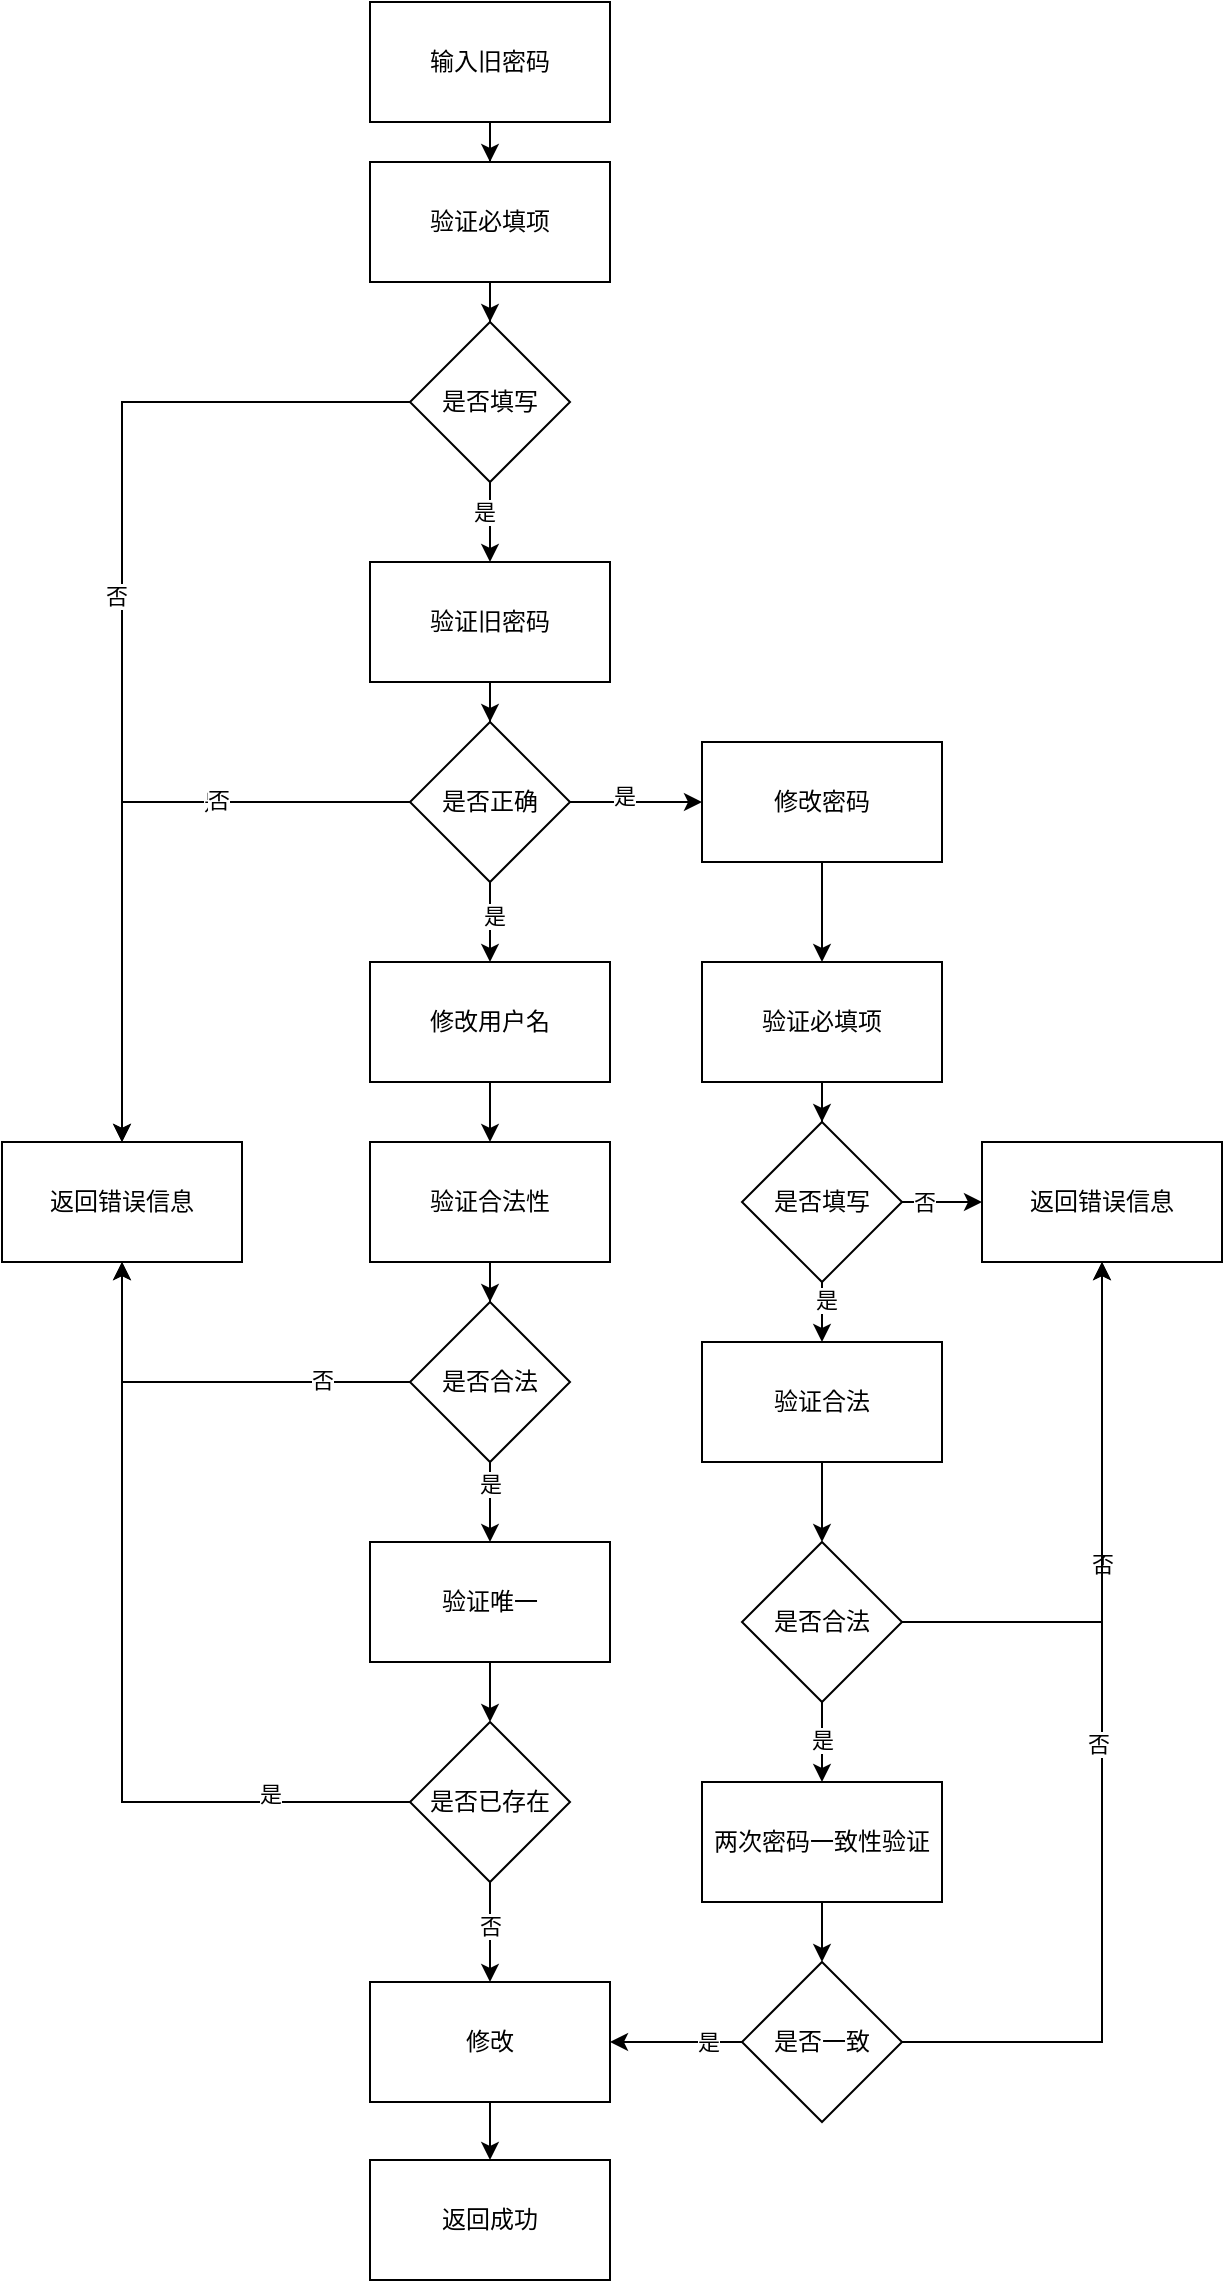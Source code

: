<mxfile version="21.6.6" type="github">
  <diagram name="第 1 页" id="3MeA3Xyt5cZuB8qbz1xq">
    <mxGraphModel dx="2074" dy="1078" grid="1" gridSize="10" guides="1" tooltips="1" connect="1" arrows="1" fold="1" page="1" pageScale="1" pageWidth="827" pageHeight="1169" math="0" shadow="0">
      <root>
        <mxCell id="0" />
        <mxCell id="1" parent="0" />
        <mxCell id="SVGYXItaaRqdbnI5Gegd-3" value="" style="edgeStyle=orthogonalEdgeStyle;rounded=0;orthogonalLoop=1;jettySize=auto;html=1;" edge="1" parent="1" source="SVGYXItaaRqdbnI5Gegd-1" target="SVGYXItaaRqdbnI5Gegd-2">
          <mxGeometry relative="1" as="geometry" />
        </mxCell>
        <mxCell id="SVGYXItaaRqdbnI5Gegd-1" value="输入旧密码" style="rounded=0;whiteSpace=wrap;html=1;" vertex="1" parent="1">
          <mxGeometry x="354" y="30" width="120" height="60" as="geometry" />
        </mxCell>
        <mxCell id="SVGYXItaaRqdbnI5Gegd-5" value="" style="edgeStyle=orthogonalEdgeStyle;rounded=0;orthogonalLoop=1;jettySize=auto;html=1;" edge="1" parent="1" source="SVGYXItaaRqdbnI5Gegd-2" target="SVGYXItaaRqdbnI5Gegd-4">
          <mxGeometry relative="1" as="geometry" />
        </mxCell>
        <mxCell id="SVGYXItaaRqdbnI5Gegd-2" value="验证必填项" style="whiteSpace=wrap;html=1;rounded=0;" vertex="1" parent="1">
          <mxGeometry x="354" y="110" width="120" height="60" as="geometry" />
        </mxCell>
        <mxCell id="SVGYXItaaRqdbnI5Gegd-7" value="" style="edgeStyle=orthogonalEdgeStyle;rounded=0;orthogonalLoop=1;jettySize=auto;html=1;" edge="1" parent="1" source="SVGYXItaaRqdbnI5Gegd-4" target="SVGYXItaaRqdbnI5Gegd-6">
          <mxGeometry relative="1" as="geometry" />
        </mxCell>
        <mxCell id="SVGYXItaaRqdbnI5Gegd-53" value="否" style="edgeLabel;html=1;align=center;verticalAlign=middle;resizable=0;points=[];" vertex="1" connectable="0" parent="SVGYXItaaRqdbnI5Gegd-7">
          <mxGeometry x="-0.065" y="-3" relative="1" as="geometry">
            <mxPoint as="offset" />
          </mxGeometry>
        </mxCell>
        <mxCell id="SVGYXItaaRqdbnI5Gegd-9" value="" style="edgeStyle=orthogonalEdgeStyle;rounded=0;orthogonalLoop=1;jettySize=auto;html=1;" edge="1" parent="1" source="SVGYXItaaRqdbnI5Gegd-4" target="SVGYXItaaRqdbnI5Gegd-8">
          <mxGeometry relative="1" as="geometry" />
        </mxCell>
        <mxCell id="SVGYXItaaRqdbnI5Gegd-49" value="是" style="edgeLabel;html=1;align=center;verticalAlign=middle;resizable=0;points=[];" vertex="1" connectable="0" parent="SVGYXItaaRqdbnI5Gegd-9">
          <mxGeometry x="-0.25" y="-3" relative="1" as="geometry">
            <mxPoint as="offset" />
          </mxGeometry>
        </mxCell>
        <mxCell id="SVGYXItaaRqdbnI5Gegd-4" value="是否填写" style="rhombus;whiteSpace=wrap;html=1;rounded=0;" vertex="1" parent="1">
          <mxGeometry x="374" y="190" width="80" height="80" as="geometry" />
        </mxCell>
        <mxCell id="SVGYXItaaRqdbnI5Gegd-6" value="返回错误信息" style="whiteSpace=wrap;html=1;rounded=0;" vertex="1" parent="1">
          <mxGeometry x="170" y="600" width="120" height="60" as="geometry" />
        </mxCell>
        <mxCell id="SVGYXItaaRqdbnI5Gegd-11" value="" style="edgeStyle=orthogonalEdgeStyle;rounded=0;orthogonalLoop=1;jettySize=auto;html=1;" edge="1" parent="1" source="SVGYXItaaRqdbnI5Gegd-8" target="SVGYXItaaRqdbnI5Gegd-10">
          <mxGeometry relative="1" as="geometry" />
        </mxCell>
        <mxCell id="SVGYXItaaRqdbnI5Gegd-8" value="验证旧密码" style="whiteSpace=wrap;html=1;rounded=0;" vertex="1" parent="1">
          <mxGeometry x="354" y="310" width="120" height="60" as="geometry" />
        </mxCell>
        <mxCell id="SVGYXItaaRqdbnI5Gegd-12" style="edgeStyle=orthogonalEdgeStyle;rounded=0;orthogonalLoop=1;jettySize=auto;html=1;entryX=0.5;entryY=0;entryDx=0;entryDy=0;" edge="1" parent="1" source="SVGYXItaaRqdbnI5Gegd-10" target="SVGYXItaaRqdbnI5Gegd-6">
          <mxGeometry relative="1" as="geometry" />
        </mxCell>
        <mxCell id="SVGYXItaaRqdbnI5Gegd-52" value="是" style="edgeLabel;html=1;align=center;verticalAlign=middle;resizable=0;points=[];" vertex="1" connectable="0" parent="SVGYXItaaRqdbnI5Gegd-12">
          <mxGeometry x="-0.372" relative="1" as="geometry">
            <mxPoint as="offset" />
          </mxGeometry>
        </mxCell>
        <mxCell id="SVGYXItaaRqdbnI5Gegd-55" value="否" style="edgeLabel;html=1;align=center;verticalAlign=middle;resizable=0;points=[];" vertex="1" connectable="0" parent="SVGYXItaaRqdbnI5Gegd-12">
          <mxGeometry x="-0.385" y="-1" relative="1" as="geometry">
            <mxPoint as="offset" />
          </mxGeometry>
        </mxCell>
        <mxCell id="SVGYXItaaRqdbnI5Gegd-14" value="" style="edgeStyle=orthogonalEdgeStyle;rounded=0;orthogonalLoop=1;jettySize=auto;html=1;" edge="1" parent="1" source="SVGYXItaaRqdbnI5Gegd-10" target="SVGYXItaaRqdbnI5Gegd-13">
          <mxGeometry relative="1" as="geometry" />
        </mxCell>
        <mxCell id="SVGYXItaaRqdbnI5Gegd-51" value="是" style="edgeLabel;html=1;align=center;verticalAlign=middle;resizable=0;points=[];" vertex="1" connectable="0" parent="SVGYXItaaRqdbnI5Gegd-14">
          <mxGeometry x="-0.146" y="2" relative="1" as="geometry">
            <mxPoint as="offset" />
          </mxGeometry>
        </mxCell>
        <mxCell id="SVGYXItaaRqdbnI5Gegd-30" value="" style="edgeStyle=orthogonalEdgeStyle;rounded=0;orthogonalLoop=1;jettySize=auto;html=1;" edge="1" parent="1" source="SVGYXItaaRqdbnI5Gegd-10" target="SVGYXItaaRqdbnI5Gegd-29">
          <mxGeometry relative="1" as="geometry" />
        </mxCell>
        <mxCell id="SVGYXItaaRqdbnI5Gegd-50" value="是" style="edgeLabel;html=1;align=center;verticalAlign=middle;resizable=0;points=[];" vertex="1" connectable="0" parent="SVGYXItaaRqdbnI5Gegd-30">
          <mxGeometry x="-0.19" y="3" relative="1" as="geometry">
            <mxPoint as="offset" />
          </mxGeometry>
        </mxCell>
        <mxCell id="SVGYXItaaRqdbnI5Gegd-10" value="是否正确" style="rhombus;whiteSpace=wrap;html=1;rounded=0;" vertex="1" parent="1">
          <mxGeometry x="374" y="390" width="80" height="80" as="geometry" />
        </mxCell>
        <mxCell id="SVGYXItaaRqdbnI5Gegd-16" value="" style="edgeStyle=orthogonalEdgeStyle;rounded=0;orthogonalLoop=1;jettySize=auto;html=1;" edge="1" parent="1" source="SVGYXItaaRqdbnI5Gegd-13" target="SVGYXItaaRqdbnI5Gegd-15">
          <mxGeometry relative="1" as="geometry" />
        </mxCell>
        <mxCell id="SVGYXItaaRqdbnI5Gegd-13" value="修改用户名" style="whiteSpace=wrap;html=1;rounded=0;" vertex="1" parent="1">
          <mxGeometry x="354" y="510" width="120" height="60" as="geometry" />
        </mxCell>
        <mxCell id="SVGYXItaaRqdbnI5Gegd-18" value="" style="edgeStyle=orthogonalEdgeStyle;rounded=0;orthogonalLoop=1;jettySize=auto;html=1;" edge="1" parent="1" source="SVGYXItaaRqdbnI5Gegd-15" target="SVGYXItaaRqdbnI5Gegd-17">
          <mxGeometry relative="1" as="geometry" />
        </mxCell>
        <mxCell id="SVGYXItaaRqdbnI5Gegd-15" value="验证合法性" style="whiteSpace=wrap;html=1;rounded=0;" vertex="1" parent="1">
          <mxGeometry x="354" y="600" width="120" height="60" as="geometry" />
        </mxCell>
        <mxCell id="SVGYXItaaRqdbnI5Gegd-19" style="edgeStyle=orthogonalEdgeStyle;rounded=0;orthogonalLoop=1;jettySize=auto;html=1;entryX=0.5;entryY=1;entryDx=0;entryDy=0;" edge="1" parent="1" source="SVGYXItaaRqdbnI5Gegd-17" target="SVGYXItaaRqdbnI5Gegd-6">
          <mxGeometry relative="1" as="geometry" />
        </mxCell>
        <mxCell id="SVGYXItaaRqdbnI5Gegd-54" value="否" style="edgeLabel;html=1;align=center;verticalAlign=middle;resizable=0;points=[];" vertex="1" connectable="0" parent="SVGYXItaaRqdbnI5Gegd-19">
          <mxGeometry x="-0.564" y="-1" relative="1" as="geometry">
            <mxPoint as="offset" />
          </mxGeometry>
        </mxCell>
        <mxCell id="SVGYXItaaRqdbnI5Gegd-21" value="" style="edgeStyle=orthogonalEdgeStyle;rounded=0;orthogonalLoop=1;jettySize=auto;html=1;" edge="1" parent="1" source="SVGYXItaaRqdbnI5Gegd-17" target="SVGYXItaaRqdbnI5Gegd-20">
          <mxGeometry relative="1" as="geometry" />
        </mxCell>
        <mxCell id="SVGYXItaaRqdbnI5Gegd-56" value="是" style="edgeLabel;html=1;align=center;verticalAlign=middle;resizable=0;points=[];" vertex="1" connectable="0" parent="SVGYXItaaRqdbnI5Gegd-21">
          <mxGeometry x="-0.45" relative="1" as="geometry">
            <mxPoint as="offset" />
          </mxGeometry>
        </mxCell>
        <mxCell id="SVGYXItaaRqdbnI5Gegd-17" value="是否合法" style="rhombus;whiteSpace=wrap;html=1;rounded=0;" vertex="1" parent="1">
          <mxGeometry x="374" y="680" width="80" height="80" as="geometry" />
        </mxCell>
        <mxCell id="SVGYXItaaRqdbnI5Gegd-23" value="" style="edgeStyle=orthogonalEdgeStyle;rounded=0;orthogonalLoop=1;jettySize=auto;html=1;" edge="1" parent="1" source="SVGYXItaaRqdbnI5Gegd-20" target="SVGYXItaaRqdbnI5Gegd-22">
          <mxGeometry relative="1" as="geometry" />
        </mxCell>
        <mxCell id="SVGYXItaaRqdbnI5Gegd-20" value="验证唯一" style="whiteSpace=wrap;html=1;rounded=0;" vertex="1" parent="1">
          <mxGeometry x="354" y="800" width="120" height="60" as="geometry" />
        </mxCell>
        <mxCell id="SVGYXItaaRqdbnI5Gegd-24" style="edgeStyle=orthogonalEdgeStyle;rounded=0;orthogonalLoop=1;jettySize=auto;html=1;entryX=0.5;entryY=1;entryDx=0;entryDy=0;" edge="1" parent="1" source="SVGYXItaaRqdbnI5Gegd-22" target="SVGYXItaaRqdbnI5Gegd-6">
          <mxGeometry relative="1" as="geometry" />
        </mxCell>
        <mxCell id="SVGYXItaaRqdbnI5Gegd-57" value="是" style="edgeLabel;html=1;align=center;verticalAlign=middle;resizable=0;points=[];" vertex="1" connectable="0" parent="SVGYXItaaRqdbnI5Gegd-24">
          <mxGeometry x="-0.66" y="-4" relative="1" as="geometry">
            <mxPoint as="offset" />
          </mxGeometry>
        </mxCell>
        <mxCell id="SVGYXItaaRqdbnI5Gegd-26" value="" style="edgeStyle=orthogonalEdgeStyle;rounded=0;orthogonalLoop=1;jettySize=auto;html=1;" edge="1" parent="1" source="SVGYXItaaRqdbnI5Gegd-22" target="SVGYXItaaRqdbnI5Gegd-25">
          <mxGeometry relative="1" as="geometry" />
        </mxCell>
        <mxCell id="SVGYXItaaRqdbnI5Gegd-58" value="否" style="edgeLabel;html=1;align=center;verticalAlign=middle;resizable=0;points=[];" vertex="1" connectable="0" parent="SVGYXItaaRqdbnI5Gegd-26">
          <mxGeometry x="-0.148" relative="1" as="geometry">
            <mxPoint as="offset" />
          </mxGeometry>
        </mxCell>
        <mxCell id="SVGYXItaaRqdbnI5Gegd-22" value="是否已存在" style="rhombus;whiteSpace=wrap;html=1;rounded=0;" vertex="1" parent="1">
          <mxGeometry x="374" y="890" width="80" height="80" as="geometry" />
        </mxCell>
        <mxCell id="SVGYXItaaRqdbnI5Gegd-28" value="" style="edgeStyle=orthogonalEdgeStyle;rounded=0;orthogonalLoop=1;jettySize=auto;html=1;" edge="1" parent="1" source="SVGYXItaaRqdbnI5Gegd-25" target="SVGYXItaaRqdbnI5Gegd-27">
          <mxGeometry relative="1" as="geometry" />
        </mxCell>
        <mxCell id="SVGYXItaaRqdbnI5Gegd-25" value="修改" style="whiteSpace=wrap;html=1;rounded=0;" vertex="1" parent="1">
          <mxGeometry x="354" y="1020" width="120" height="60" as="geometry" />
        </mxCell>
        <mxCell id="SVGYXItaaRqdbnI5Gegd-27" value="返回成功" style="whiteSpace=wrap;html=1;rounded=0;" vertex="1" parent="1">
          <mxGeometry x="354" y="1109" width="120" height="60" as="geometry" />
        </mxCell>
        <mxCell id="SVGYXItaaRqdbnI5Gegd-32" value="" style="edgeStyle=orthogonalEdgeStyle;rounded=0;orthogonalLoop=1;jettySize=auto;html=1;" edge="1" parent="1" source="SVGYXItaaRqdbnI5Gegd-29" target="SVGYXItaaRqdbnI5Gegd-31">
          <mxGeometry relative="1" as="geometry" />
        </mxCell>
        <mxCell id="SVGYXItaaRqdbnI5Gegd-29" value="修改密码" style="whiteSpace=wrap;html=1;rounded=0;" vertex="1" parent="1">
          <mxGeometry x="520" y="400" width="120" height="60" as="geometry" />
        </mxCell>
        <mxCell id="SVGYXItaaRqdbnI5Gegd-34" value="" style="edgeStyle=orthogonalEdgeStyle;rounded=0;orthogonalLoop=1;jettySize=auto;html=1;" edge="1" parent="1" source="SVGYXItaaRqdbnI5Gegd-31" target="SVGYXItaaRqdbnI5Gegd-33">
          <mxGeometry relative="1" as="geometry" />
        </mxCell>
        <mxCell id="SVGYXItaaRqdbnI5Gegd-31" value="验证必填项" style="whiteSpace=wrap;html=1;rounded=0;" vertex="1" parent="1">
          <mxGeometry x="520" y="510" width="120" height="60" as="geometry" />
        </mxCell>
        <mxCell id="SVGYXItaaRqdbnI5Gegd-36" value="" style="edgeStyle=orthogonalEdgeStyle;rounded=0;orthogonalLoop=1;jettySize=auto;html=1;" edge="1" parent="1" source="SVGYXItaaRqdbnI5Gegd-33" target="SVGYXItaaRqdbnI5Gegd-35">
          <mxGeometry relative="1" as="geometry" />
        </mxCell>
        <mxCell id="SVGYXItaaRqdbnI5Gegd-59" value="否" style="edgeLabel;html=1;align=center;verticalAlign=middle;resizable=0;points=[];" vertex="1" connectable="0" parent="SVGYXItaaRqdbnI5Gegd-36">
          <mxGeometry x="-0.48" relative="1" as="geometry">
            <mxPoint as="offset" />
          </mxGeometry>
        </mxCell>
        <mxCell id="SVGYXItaaRqdbnI5Gegd-38" value="" style="edgeStyle=orthogonalEdgeStyle;rounded=0;orthogonalLoop=1;jettySize=auto;html=1;" edge="1" parent="1" source="SVGYXItaaRqdbnI5Gegd-33" target="SVGYXItaaRqdbnI5Gegd-37">
          <mxGeometry relative="1" as="geometry" />
        </mxCell>
        <mxCell id="SVGYXItaaRqdbnI5Gegd-60" value="是" style="edgeLabel;html=1;align=center;verticalAlign=middle;resizable=0;points=[];" vertex="1" connectable="0" parent="SVGYXItaaRqdbnI5Gegd-38">
          <mxGeometry x="-0.64" y="2" relative="1" as="geometry">
            <mxPoint as="offset" />
          </mxGeometry>
        </mxCell>
        <mxCell id="SVGYXItaaRqdbnI5Gegd-33" value="是否填写" style="rhombus;whiteSpace=wrap;html=1;rounded=0;" vertex="1" parent="1">
          <mxGeometry x="540" y="590" width="80" height="80" as="geometry" />
        </mxCell>
        <mxCell id="SVGYXItaaRqdbnI5Gegd-35" value="返回错误信息" style="whiteSpace=wrap;html=1;rounded=0;" vertex="1" parent="1">
          <mxGeometry x="660" y="600" width="120" height="60" as="geometry" />
        </mxCell>
        <mxCell id="SVGYXItaaRqdbnI5Gegd-40" value="" style="edgeStyle=orthogonalEdgeStyle;rounded=0;orthogonalLoop=1;jettySize=auto;html=1;" edge="1" parent="1" source="SVGYXItaaRqdbnI5Gegd-37" target="SVGYXItaaRqdbnI5Gegd-39">
          <mxGeometry relative="1" as="geometry" />
        </mxCell>
        <mxCell id="SVGYXItaaRqdbnI5Gegd-37" value="验证合法" style="whiteSpace=wrap;html=1;rounded=0;" vertex="1" parent="1">
          <mxGeometry x="520" y="700" width="120" height="60" as="geometry" />
        </mxCell>
        <mxCell id="SVGYXItaaRqdbnI5Gegd-41" style="edgeStyle=orthogonalEdgeStyle;rounded=0;orthogonalLoop=1;jettySize=auto;html=1;" edge="1" parent="1" source="SVGYXItaaRqdbnI5Gegd-39" target="SVGYXItaaRqdbnI5Gegd-35">
          <mxGeometry relative="1" as="geometry" />
        </mxCell>
        <mxCell id="SVGYXItaaRqdbnI5Gegd-63" value="否" style="edgeLabel;html=1;align=center;verticalAlign=middle;resizable=0;points=[];" vertex="1" connectable="0" parent="SVGYXItaaRqdbnI5Gegd-41">
          <mxGeometry x="-0.075" relative="1" as="geometry">
            <mxPoint as="offset" />
          </mxGeometry>
        </mxCell>
        <mxCell id="SVGYXItaaRqdbnI5Gegd-43" value="" style="edgeStyle=orthogonalEdgeStyle;rounded=0;orthogonalLoop=1;jettySize=auto;html=1;" edge="1" parent="1" source="SVGYXItaaRqdbnI5Gegd-39" target="SVGYXItaaRqdbnI5Gegd-42">
          <mxGeometry relative="1" as="geometry" />
        </mxCell>
        <mxCell id="SVGYXItaaRqdbnI5Gegd-62" value="是" style="edgeLabel;html=1;align=center;verticalAlign=middle;resizable=0;points=[];" vertex="1" connectable="0" parent="SVGYXItaaRqdbnI5Gegd-43">
          <mxGeometry x="-0.082" relative="1" as="geometry">
            <mxPoint as="offset" />
          </mxGeometry>
        </mxCell>
        <mxCell id="SVGYXItaaRqdbnI5Gegd-39" value="是否合法" style="rhombus;whiteSpace=wrap;html=1;rounded=0;" vertex="1" parent="1">
          <mxGeometry x="540" y="800" width="80" height="80" as="geometry" />
        </mxCell>
        <mxCell id="SVGYXItaaRqdbnI5Gegd-45" value="" style="edgeStyle=orthogonalEdgeStyle;rounded=0;orthogonalLoop=1;jettySize=auto;html=1;" edge="1" parent="1" source="SVGYXItaaRqdbnI5Gegd-42" target="SVGYXItaaRqdbnI5Gegd-44">
          <mxGeometry relative="1" as="geometry" />
        </mxCell>
        <mxCell id="SVGYXItaaRqdbnI5Gegd-42" value="两次密码一致性验证" style="whiteSpace=wrap;html=1;rounded=0;" vertex="1" parent="1">
          <mxGeometry x="520" y="920" width="120" height="60" as="geometry" />
        </mxCell>
        <mxCell id="SVGYXItaaRqdbnI5Gegd-48" style="edgeStyle=orthogonalEdgeStyle;rounded=0;orthogonalLoop=1;jettySize=auto;html=1;entryX=1;entryY=0.5;entryDx=0;entryDy=0;" edge="1" parent="1" source="SVGYXItaaRqdbnI5Gegd-44" target="SVGYXItaaRqdbnI5Gegd-25">
          <mxGeometry relative="1" as="geometry" />
        </mxCell>
        <mxCell id="SVGYXItaaRqdbnI5Gegd-64" value="是" style="edgeLabel;html=1;align=center;verticalAlign=middle;resizable=0;points=[];" vertex="1" connectable="0" parent="SVGYXItaaRqdbnI5Gegd-48">
          <mxGeometry x="-0.491" relative="1" as="geometry">
            <mxPoint as="offset" />
          </mxGeometry>
        </mxCell>
        <mxCell id="SVGYXItaaRqdbnI5Gegd-66" style="edgeStyle=orthogonalEdgeStyle;rounded=0;orthogonalLoop=1;jettySize=auto;html=1;entryX=0.5;entryY=1;entryDx=0;entryDy=0;" edge="1" parent="1" source="SVGYXItaaRqdbnI5Gegd-44" target="SVGYXItaaRqdbnI5Gegd-35">
          <mxGeometry relative="1" as="geometry" />
        </mxCell>
        <mxCell id="SVGYXItaaRqdbnI5Gegd-67" value="否" style="edgeLabel;html=1;align=center;verticalAlign=middle;resizable=0;points=[];" vertex="1" connectable="0" parent="SVGYXItaaRqdbnI5Gegd-66">
          <mxGeometry x="0.017" y="2" relative="1" as="geometry">
            <mxPoint as="offset" />
          </mxGeometry>
        </mxCell>
        <mxCell id="SVGYXItaaRqdbnI5Gegd-44" value="是否一致" style="rhombus;whiteSpace=wrap;html=1;rounded=0;" vertex="1" parent="1">
          <mxGeometry x="540" y="1010" width="80" height="80" as="geometry" />
        </mxCell>
      </root>
    </mxGraphModel>
  </diagram>
</mxfile>
